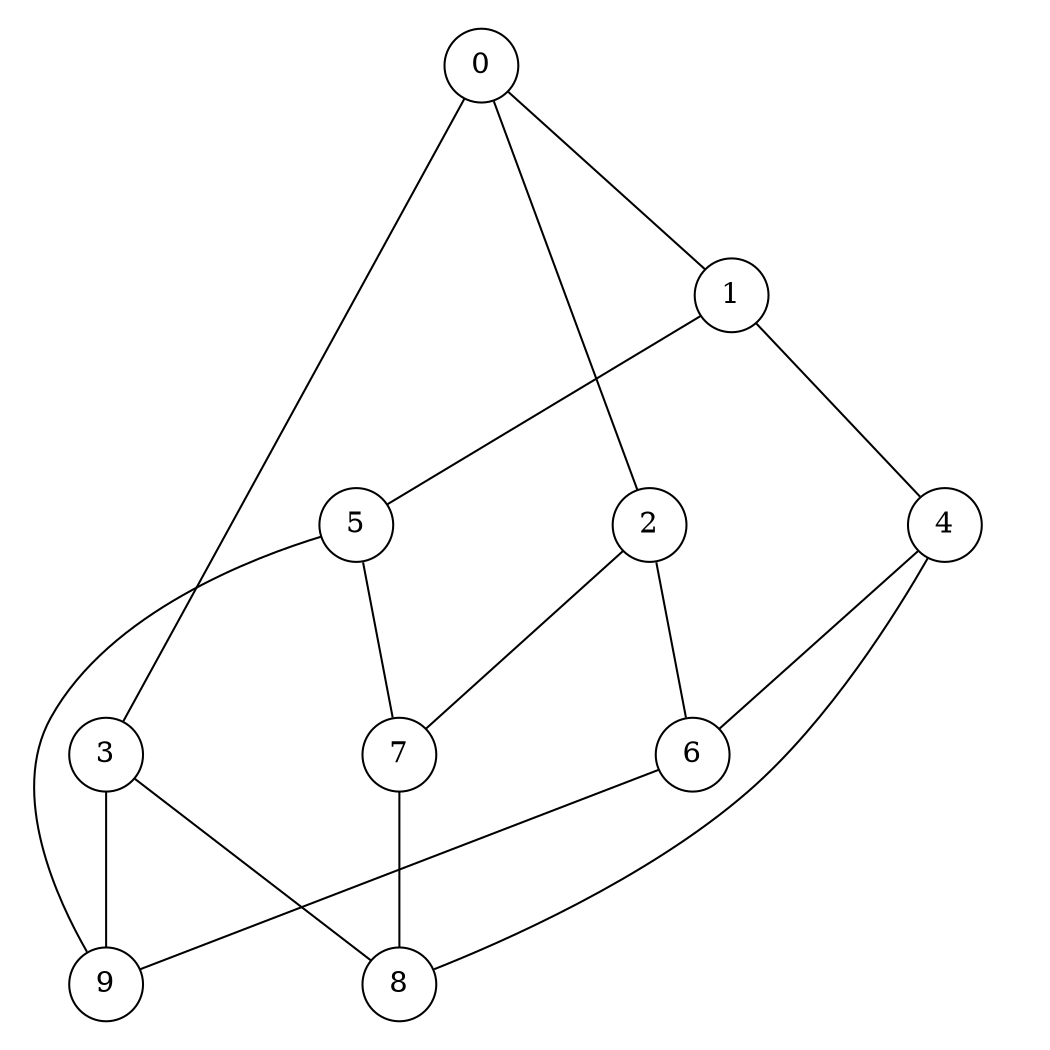 graph unsat_10_15 {
	graph [size="7,7",ratio=fill];
	0 [shape=circle];
	1 [shape=circle];
	2 [shape=circle];
	3 [shape=circle];
	4 [shape=circle];
	5 [shape=circle];
	6 [shape=circle];
	7 [shape=circle];
	8 [shape=circle];
	9 [shape=circle];
	0 -- 1[];
	0 -- 2[];
	0 -- 3[];
	1 -- 4[];
	1 -- 5[];
	2 -- 6[];
	2 -- 7[];
	3 -- 8[];
	3 -- 9[];
	4 -- 6[];
	4 -- 8[];
	5 -- 7[];
	5 -- 9[];
	6 -- 9[];
	7 -- 8[];
}// UNSAT
